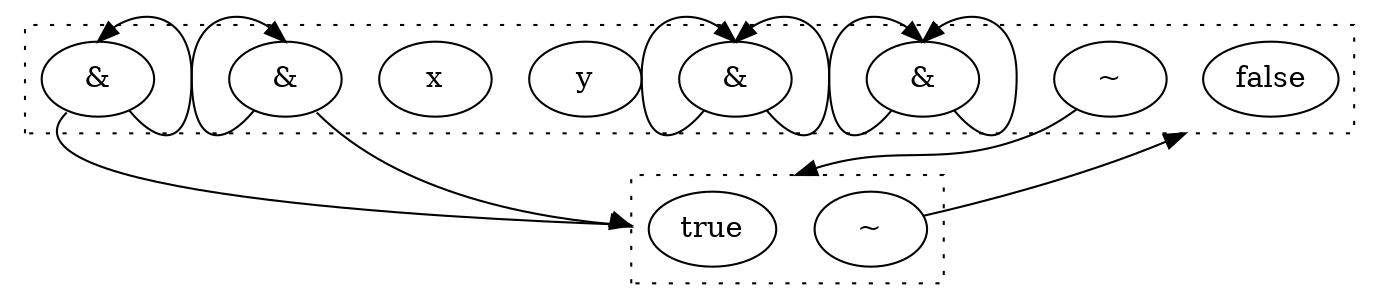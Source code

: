digraph egraph {
  compound=true
  clusterrank=local
  subgraph cluster_0 {
    style=dotted
    0.0[label = "false"]
    0.1[label = "~"]
    0.2[label = "&"]
    0.3[label = "&"]
    0.4[label = "y"]
    0.5[label = "x"]
    0.6[label = "&"]
    0.7[label = "&"]
  }
  subgraph cluster_1 {
    style=dotted
    1.0[label = "true"]
    1.1[label = "~"]
  }
  0.1 -> 1.0 [lhead = cluster_1, ]
  0.2:sw -> 0.2:n [lhead = cluster_0, ]
  0.2:se -> 0.2:n [lhead = cluster_0, ]
  0.3:sw -> 0.3:n [lhead = cluster_0, ]
  0.3:se -> 0.3:n [lhead = cluster_0, ]
  0.6:sw -> 0.6:n [lhead = cluster_0, ]
  0.6:se -> 1.0 [lhead = cluster_1, ]
  0.7:sw -> 1.0 [lhead = cluster_1, ]
  0.7:se -> 0.7:n [lhead = cluster_0, ]
  1.1 -> 0.0 [lhead = cluster_0, ]
}